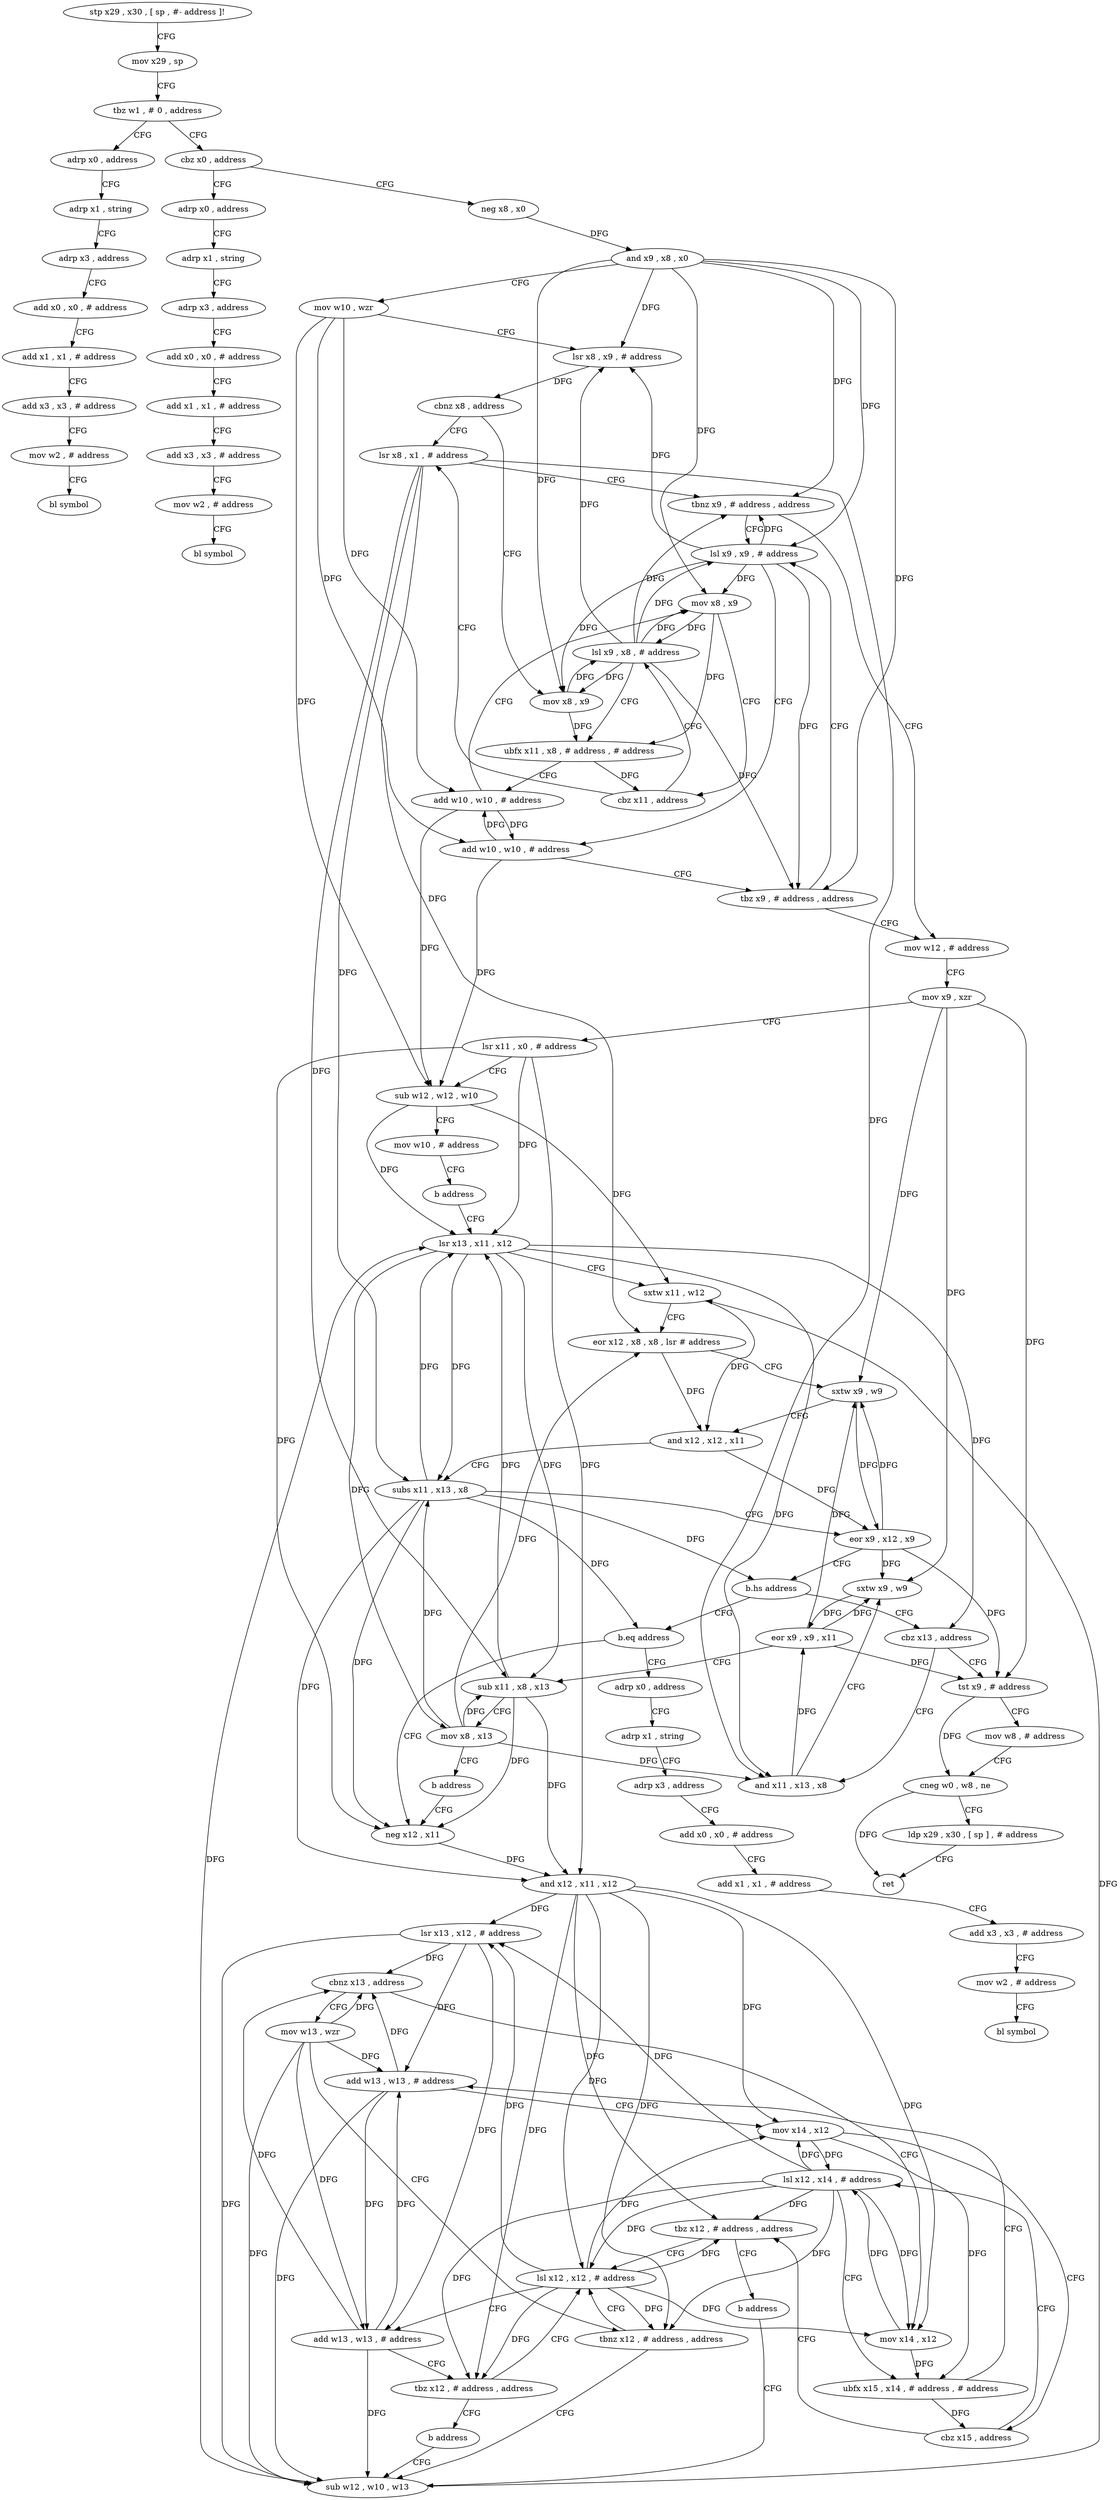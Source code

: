 digraph "func" {
"4244424" [label = "stp x29 , x30 , [ sp , #- address ]!" ]
"4244428" [label = "mov x29 , sp" ]
"4244432" [label = "tbz w1 , # 0 , address" ]
"4244720" [label = "adrp x0 , address" ]
"4244436" [label = "cbz x0 , address" ]
"4244724" [label = "adrp x1 , string" ]
"4244728" [label = "adrp x3 , address" ]
"4244732" [label = "add x0 , x0 , # address" ]
"4244736" [label = "add x1 , x1 , # address" ]
"4244740" [label = "add x3 , x3 , # address" ]
"4244744" [label = "mov w2 , # address" ]
"4244748" [label = "bl symbol" ]
"4244752" [label = "adrp x0 , address" ]
"4244440" [label = "neg x8 , x0" ]
"4244756" [label = "adrp x1 , string" ]
"4244760" [label = "adrp x3 , address" ]
"4244764" [label = "add x0 , x0 , # address" ]
"4244768" [label = "add x1 , x1 , # address" ]
"4244772" [label = "add x3 , x3 , # address" ]
"4244776" [label = "mov w2 , # address" ]
"4244780" [label = "bl symbol" ]
"4244444" [label = "and x9 , x8 , x0" ]
"4244448" [label = "mov w10 , wzr" ]
"4244452" [label = "lsr x8 , x9 , # address" ]
"4244456" [label = "cbnz x8 , address" ]
"4244484" [label = "lsr x8 , x1 , # address" ]
"4244460" [label = "mov x8 , x9" ]
"4244488" [label = "tbnz x9 , # address , address" ]
"4244504" [label = "mov w12 , # address" ]
"4244492" [label = "lsl x9 , x9 , # address" ]
"4244464" [label = "lsl x9 , x8 , # address" ]
"4244508" [label = "mov x9 , xzr" ]
"4244512" [label = "lsr x11 , x0 , # address" ]
"4244516" [label = "sub w12 , w12 , w10" ]
"4244520" [label = "mov w10 , # address" ]
"4244524" [label = "b address" ]
"4244532" [label = "lsr x13 , x11 , x12" ]
"4244496" [label = "add w10 , w10 , # address" ]
"4244500" [label = "tbz x9 , # address , address" ]
"4244468" [label = "ubfx x11 , x8 , # address , # address" ]
"4244472" [label = "add w10 , w10 , # address" ]
"4244476" [label = "mov x8 , x9" ]
"4244480" [label = "cbz x11 , address" ]
"4244536" [label = "sxtw x11 , w12" ]
"4244540" [label = "eor x12 , x8 , x8 , lsr # address" ]
"4244544" [label = "sxtw x9 , w9" ]
"4244548" [label = "and x12 , x12 , x11" ]
"4244552" [label = "subs x11 , x13 , x8" ]
"4244556" [label = "eor x9 , x12 , x9" ]
"4244560" [label = "b.hs address" ]
"4244592" [label = "b.eq address" ]
"4244564" [label = "cbz x13 , address" ]
"4244688" [label = "adrp x0 , address" ]
"4244596" [label = "neg x12 , x11" ]
"4244668" [label = "tst x9 , # address" ]
"4244568" [label = "and x11 , x13 , x8" ]
"4244692" [label = "adrp x1 , string" ]
"4244696" [label = "adrp x3 , address" ]
"4244700" [label = "add x0 , x0 , # address" ]
"4244704" [label = "add x1 , x1 , # address" ]
"4244708" [label = "add x3 , x3 , # address" ]
"4244712" [label = "mov w2 , # address" ]
"4244716" [label = "bl symbol" ]
"4244600" [label = "and x12 , x11 , x12" ]
"4244604" [label = "lsr x13 , x12 , # address" ]
"4244608" [label = "cbnz x13 , address" ]
"4244644" [label = "mov w13 , wzr" ]
"4244612" [label = "mov x14 , x12" ]
"4244672" [label = "mov w8 , # address" ]
"4244676" [label = "cneg w0 , w8 , ne" ]
"4244680" [label = "ldp x29 , x30 , [ sp ] , # address" ]
"4244684" [label = "ret" ]
"4244572" [label = "sxtw x9 , w9" ]
"4244576" [label = "eor x9 , x9 , x11" ]
"4244580" [label = "sub x11 , x8 , x13" ]
"4244584" [label = "mov x8 , x13" ]
"4244588" [label = "b address" ]
"4244648" [label = "tbnz x12 , # address , address" ]
"4244528" [label = "sub w12 , w10 , w13" ]
"4244652" [label = "lsl x12 , x12 , # address" ]
"4244616" [label = "lsl x12 , x14 , # address" ]
"4244656" [label = "add w13 , w13 , # address" ]
"4244660" [label = "tbz x12 , # address , address" ]
"4244664" [label = "b address" ]
"4244620" [label = "ubfx x15 , x14 , # address , # address" ]
"4244624" [label = "add w13 , w13 , # address" ]
"4244628" [label = "mov x14 , x12" ]
"4244632" [label = "cbz x15 , address" ]
"4244636" [label = "tbz x12 , # address , address" ]
"4244640" [label = "b address" ]
"4244424" -> "4244428" [ label = "CFG" ]
"4244428" -> "4244432" [ label = "CFG" ]
"4244432" -> "4244720" [ label = "CFG" ]
"4244432" -> "4244436" [ label = "CFG" ]
"4244720" -> "4244724" [ label = "CFG" ]
"4244436" -> "4244752" [ label = "CFG" ]
"4244436" -> "4244440" [ label = "CFG" ]
"4244724" -> "4244728" [ label = "CFG" ]
"4244728" -> "4244732" [ label = "CFG" ]
"4244732" -> "4244736" [ label = "CFG" ]
"4244736" -> "4244740" [ label = "CFG" ]
"4244740" -> "4244744" [ label = "CFG" ]
"4244744" -> "4244748" [ label = "CFG" ]
"4244752" -> "4244756" [ label = "CFG" ]
"4244440" -> "4244444" [ label = "DFG" ]
"4244756" -> "4244760" [ label = "CFG" ]
"4244760" -> "4244764" [ label = "CFG" ]
"4244764" -> "4244768" [ label = "CFG" ]
"4244768" -> "4244772" [ label = "CFG" ]
"4244772" -> "4244776" [ label = "CFG" ]
"4244776" -> "4244780" [ label = "CFG" ]
"4244444" -> "4244448" [ label = "CFG" ]
"4244444" -> "4244452" [ label = "DFG" ]
"4244444" -> "4244488" [ label = "DFG" ]
"4244444" -> "4244460" [ label = "DFG" ]
"4244444" -> "4244492" [ label = "DFG" ]
"4244444" -> "4244500" [ label = "DFG" ]
"4244444" -> "4244476" [ label = "DFG" ]
"4244448" -> "4244452" [ label = "CFG" ]
"4244448" -> "4244516" [ label = "DFG" ]
"4244448" -> "4244496" [ label = "DFG" ]
"4244448" -> "4244472" [ label = "DFG" ]
"4244452" -> "4244456" [ label = "DFG" ]
"4244456" -> "4244484" [ label = "CFG" ]
"4244456" -> "4244460" [ label = "CFG" ]
"4244484" -> "4244488" [ label = "CFG" ]
"4244484" -> "4244540" [ label = "DFG" ]
"4244484" -> "4244552" [ label = "DFG" ]
"4244484" -> "4244568" [ label = "DFG" ]
"4244484" -> "4244580" [ label = "DFG" ]
"4244460" -> "4244464" [ label = "DFG" ]
"4244460" -> "4244468" [ label = "DFG" ]
"4244488" -> "4244504" [ label = "CFG" ]
"4244488" -> "4244492" [ label = "CFG" ]
"4244504" -> "4244508" [ label = "CFG" ]
"4244492" -> "4244496" [ label = "CFG" ]
"4244492" -> "4244452" [ label = "DFG" ]
"4244492" -> "4244488" [ label = "DFG" ]
"4244492" -> "4244460" [ label = "DFG" ]
"4244492" -> "4244500" [ label = "DFG" ]
"4244492" -> "4244476" [ label = "DFG" ]
"4244464" -> "4244468" [ label = "CFG" ]
"4244464" -> "4244452" [ label = "DFG" ]
"4244464" -> "4244488" [ label = "DFG" ]
"4244464" -> "4244460" [ label = "DFG" ]
"4244464" -> "4244492" [ label = "DFG" ]
"4244464" -> "4244500" [ label = "DFG" ]
"4244464" -> "4244476" [ label = "DFG" ]
"4244508" -> "4244512" [ label = "CFG" ]
"4244508" -> "4244544" [ label = "DFG" ]
"4244508" -> "4244668" [ label = "DFG" ]
"4244508" -> "4244572" [ label = "DFG" ]
"4244512" -> "4244516" [ label = "CFG" ]
"4244512" -> "4244532" [ label = "DFG" ]
"4244512" -> "4244596" [ label = "DFG" ]
"4244512" -> "4244600" [ label = "DFG" ]
"4244516" -> "4244520" [ label = "CFG" ]
"4244516" -> "4244532" [ label = "DFG" ]
"4244516" -> "4244536" [ label = "DFG" ]
"4244520" -> "4244524" [ label = "CFG" ]
"4244524" -> "4244532" [ label = "CFG" ]
"4244532" -> "4244536" [ label = "CFG" ]
"4244532" -> "4244552" [ label = "DFG" ]
"4244532" -> "4244564" [ label = "DFG" ]
"4244532" -> "4244568" [ label = "DFG" ]
"4244532" -> "4244580" [ label = "DFG" ]
"4244532" -> "4244584" [ label = "DFG" ]
"4244496" -> "4244500" [ label = "CFG" ]
"4244496" -> "4244516" [ label = "DFG" ]
"4244496" -> "4244472" [ label = "DFG" ]
"4244500" -> "4244492" [ label = "CFG" ]
"4244500" -> "4244504" [ label = "CFG" ]
"4244468" -> "4244472" [ label = "CFG" ]
"4244468" -> "4244480" [ label = "DFG" ]
"4244472" -> "4244476" [ label = "CFG" ]
"4244472" -> "4244516" [ label = "DFG" ]
"4244472" -> "4244496" [ label = "DFG" ]
"4244476" -> "4244480" [ label = "CFG" ]
"4244476" -> "4244464" [ label = "DFG" ]
"4244476" -> "4244468" [ label = "DFG" ]
"4244480" -> "4244464" [ label = "CFG" ]
"4244480" -> "4244484" [ label = "CFG" ]
"4244536" -> "4244540" [ label = "CFG" ]
"4244536" -> "4244548" [ label = "DFG" ]
"4244540" -> "4244544" [ label = "CFG" ]
"4244540" -> "4244548" [ label = "DFG" ]
"4244544" -> "4244548" [ label = "CFG" ]
"4244544" -> "4244556" [ label = "DFG" ]
"4244548" -> "4244552" [ label = "CFG" ]
"4244548" -> "4244556" [ label = "DFG" ]
"4244552" -> "4244556" [ label = "CFG" ]
"4244552" -> "4244532" [ label = "DFG" ]
"4244552" -> "4244596" [ label = "DFG" ]
"4244552" -> "4244600" [ label = "DFG" ]
"4244552" -> "4244560" [ label = "DFG" ]
"4244552" -> "4244592" [ label = "DFG" ]
"4244556" -> "4244560" [ label = "CFG" ]
"4244556" -> "4244544" [ label = "DFG" ]
"4244556" -> "4244668" [ label = "DFG" ]
"4244556" -> "4244572" [ label = "DFG" ]
"4244560" -> "4244592" [ label = "CFG" ]
"4244560" -> "4244564" [ label = "CFG" ]
"4244592" -> "4244688" [ label = "CFG" ]
"4244592" -> "4244596" [ label = "CFG" ]
"4244564" -> "4244668" [ label = "CFG" ]
"4244564" -> "4244568" [ label = "CFG" ]
"4244688" -> "4244692" [ label = "CFG" ]
"4244596" -> "4244600" [ label = "DFG" ]
"4244668" -> "4244672" [ label = "CFG" ]
"4244668" -> "4244676" [ label = "DFG" ]
"4244568" -> "4244572" [ label = "CFG" ]
"4244568" -> "4244576" [ label = "DFG" ]
"4244692" -> "4244696" [ label = "CFG" ]
"4244696" -> "4244700" [ label = "CFG" ]
"4244700" -> "4244704" [ label = "CFG" ]
"4244704" -> "4244708" [ label = "CFG" ]
"4244708" -> "4244712" [ label = "CFG" ]
"4244712" -> "4244716" [ label = "CFG" ]
"4244600" -> "4244604" [ label = "DFG" ]
"4244600" -> "4244648" [ label = "DFG" ]
"4244600" -> "4244612" [ label = "DFG" ]
"4244600" -> "4244652" [ label = "DFG" ]
"4244600" -> "4244660" [ label = "DFG" ]
"4244600" -> "4244628" [ label = "DFG" ]
"4244600" -> "4244636" [ label = "DFG" ]
"4244604" -> "4244608" [ label = "DFG" ]
"4244604" -> "4244528" [ label = "DFG" ]
"4244604" -> "4244656" [ label = "DFG" ]
"4244604" -> "4244624" [ label = "DFG" ]
"4244608" -> "4244644" [ label = "CFG" ]
"4244608" -> "4244612" [ label = "CFG" ]
"4244644" -> "4244648" [ label = "CFG" ]
"4244644" -> "4244608" [ label = "DFG" ]
"4244644" -> "4244528" [ label = "DFG" ]
"4244644" -> "4244656" [ label = "DFG" ]
"4244644" -> "4244624" [ label = "DFG" ]
"4244612" -> "4244616" [ label = "DFG" ]
"4244612" -> "4244620" [ label = "DFG" ]
"4244672" -> "4244676" [ label = "CFG" ]
"4244676" -> "4244680" [ label = "CFG" ]
"4244676" -> "4244684" [ label = "DFG" ]
"4244680" -> "4244684" [ label = "CFG" ]
"4244572" -> "4244576" [ label = "DFG" ]
"4244576" -> "4244580" [ label = "CFG" ]
"4244576" -> "4244544" [ label = "DFG" ]
"4244576" -> "4244668" [ label = "DFG" ]
"4244576" -> "4244572" [ label = "DFG" ]
"4244580" -> "4244584" [ label = "CFG" ]
"4244580" -> "4244596" [ label = "DFG" ]
"4244580" -> "4244532" [ label = "DFG" ]
"4244580" -> "4244600" [ label = "DFG" ]
"4244584" -> "4244588" [ label = "CFG" ]
"4244584" -> "4244540" [ label = "DFG" ]
"4244584" -> "4244552" [ label = "DFG" ]
"4244584" -> "4244568" [ label = "DFG" ]
"4244584" -> "4244580" [ label = "DFG" ]
"4244588" -> "4244596" [ label = "CFG" ]
"4244648" -> "4244528" [ label = "CFG" ]
"4244648" -> "4244652" [ label = "CFG" ]
"4244528" -> "4244532" [ label = "DFG" ]
"4244528" -> "4244536" [ label = "DFG" ]
"4244652" -> "4244656" [ label = "CFG" ]
"4244652" -> "4244604" [ label = "DFG" ]
"4244652" -> "4244648" [ label = "DFG" ]
"4244652" -> "4244612" [ label = "DFG" ]
"4244652" -> "4244660" [ label = "DFG" ]
"4244652" -> "4244628" [ label = "DFG" ]
"4244652" -> "4244636" [ label = "DFG" ]
"4244616" -> "4244620" [ label = "CFG" ]
"4244616" -> "4244604" [ label = "DFG" ]
"4244616" -> "4244648" [ label = "DFG" ]
"4244616" -> "4244612" [ label = "DFG" ]
"4244616" -> "4244652" [ label = "DFG" ]
"4244616" -> "4244660" [ label = "DFG" ]
"4244616" -> "4244628" [ label = "DFG" ]
"4244616" -> "4244636" [ label = "DFG" ]
"4244656" -> "4244660" [ label = "CFG" ]
"4244656" -> "4244608" [ label = "DFG" ]
"4244656" -> "4244528" [ label = "DFG" ]
"4244656" -> "4244624" [ label = "DFG" ]
"4244660" -> "4244652" [ label = "CFG" ]
"4244660" -> "4244664" [ label = "CFG" ]
"4244664" -> "4244528" [ label = "CFG" ]
"4244620" -> "4244624" [ label = "CFG" ]
"4244620" -> "4244632" [ label = "DFG" ]
"4244624" -> "4244628" [ label = "CFG" ]
"4244624" -> "4244608" [ label = "DFG" ]
"4244624" -> "4244528" [ label = "DFG" ]
"4244624" -> "4244656" [ label = "DFG" ]
"4244628" -> "4244632" [ label = "CFG" ]
"4244628" -> "4244616" [ label = "DFG" ]
"4244628" -> "4244620" [ label = "DFG" ]
"4244632" -> "4244616" [ label = "CFG" ]
"4244632" -> "4244636" [ label = "CFG" ]
"4244636" -> "4244652" [ label = "CFG" ]
"4244636" -> "4244640" [ label = "CFG" ]
"4244640" -> "4244528" [ label = "CFG" ]
}

